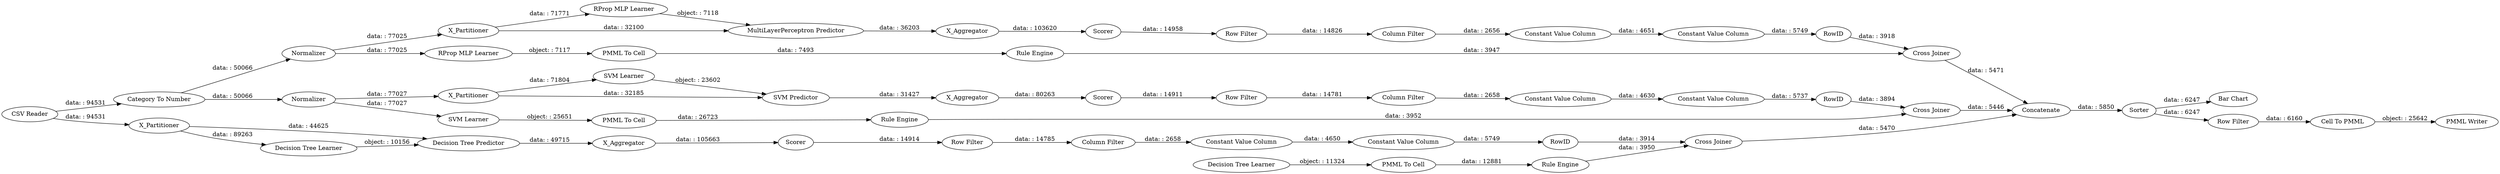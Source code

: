 digraph {
	"8062325050336720714_38" [label="Cross Joiner"]
	"-2303411255596818436_60" [label=Concatenate]
	"-6170108162288620550_293" [label=RowID]
	"4320174761601047847_293" [label=RowID]
	"-2303411255596818436_52" [label=Sorter]
	"-4769631843565832019_35" [label="RProp MLP Learner"]
	"6384121629537470892_292" [label="Constant Value Column"]
	"2346147309538894625_31" [label="SVM Learner"]
	"6384121629537470892_294" [label="Column Filter"]
	"-2303411255596818436_59" [label="Bar Chart"]
	"-6170108162288620550_292" [label="Constant Value Column"]
	"-2228529333019154797_32" [label="Decision Tree Predictor"]
	"-1816702543459078417_28" [label="PMML To Cell"]
	"-2303411255596818436_54" [label="Cell To PMML"]
	"-1816702543459078417_33" [label="Decision Tree Learner"]
	"-6170108162288620550_294" [label="Column Filter"]
	"6384121629537470892_293" [label=RowID]
	"8062325050336720714_32" [label="MultiLayerPerceptron Predictor"]
	"237336186861798319_34" [label="PMML To Cell"]
	"-6170108162288620550_290" [label="Constant Value Column"]
	"2346147309538894625_32" [label="SVM Predictor"]
	"2346147309538894625_40" [label=Normalizer]
	"-6170108162288620550_9" [label="Row Filter"]
	"2346147309538894625_2" [label=X_Partitioner]
	"4320174761601047847_292" [label="Constant Value Column"]
	"-4769631843565832019_22" [label="PMML To Cell"]
	"237336186861798319_35" [label="Rule Engine"]
	"4320174761601047847_294" [label="Column Filter"]
	"4320174761601047847_290" [label="Constant Value Column"]
	"8062325050336720714_31" [label="RProp MLP Learner"]
	"237336186861798319_33" [label="SVM Learner"]
	"8062325050336720714_39" [label=Normalizer]
	"8062325050336720714_2" [label=X_Partitioner]
	"-4769631843565832019_34" [label="Rule Engine"]
	"-1816702543459078417_34" [label="Rule Engine"]
	"-2303411255596818436_62" [label="CSV Reader"]
	"2346147309538894625_41" [label=Scorer]
	"8062325050336720714_40" [label=Scorer]
	"-2228529333019154797_2" [label=X_Partitioner]
	"2346147309538894625_39" [label="Cross Joiner"]
	"-2303411255596818436_53" [label="Row Filter"]
	"-2303411255596818436_58" [label="Category To Number"]
	"6384121629537470892_290" [label="Constant Value Column"]
	"4320174761601047847_9" [label="Row Filter"]
	"-2228529333019154797_31" [label="Decision Tree Learner"]
	"2346147309538894625_7" [label=X_Aggregator]
	"-2303411255596818436_61" [label="PMML Writer"]
	"6384121629537470892_9" [label="Row Filter"]
	"-2228529333019154797_38" [label="Cross Joiner"]
	"-2228529333019154797_39" [label=Scorer]
	"-2228529333019154797_7" [label=X_Aggregator]
	"8062325050336720714_7" [label=X_Aggregator]
	"-2303411255596818436_58" -> "2346147309538894625_40" [label="data: : 50066"]
	"-6170108162288620550_9" -> "-6170108162288620550_294" [label="data: : 14826"]
	"-2228529333019154797_39" -> "6384121629537470892_9" [label="data: : 14914"]
	"-1816702543459078417_34" -> "-2228529333019154797_38" [label="data: : 3950"]
	"-6170108162288620550_294" -> "-6170108162288620550_290" [label="data: : 2656"]
	"2346147309538894625_31" -> "2346147309538894625_32" [label="object: : 23602"]
	"2346147309538894625_32" -> "2346147309538894625_7" [label="data: : 31427"]
	"-4769631843565832019_34" -> "8062325050336720714_38" [label="data: : 3947"]
	"6384121629537470892_9" -> "6384121629537470892_294" [label="data: : 14785"]
	"4320174761601047847_9" -> "4320174761601047847_294" [label="data: : 14781"]
	"237336186861798319_35" -> "2346147309538894625_39" [label="data: : 3952"]
	"-2303411255596818436_60" -> "-2303411255596818436_52" [label="data: : 5850"]
	"8062325050336720714_31" -> "8062325050336720714_32" [label="object: : 7118"]
	"2346147309538894625_40" -> "237336186861798319_33" [label="data: : 77027"]
	"-2228529333019154797_31" -> "-2228529333019154797_32" [label="object: : 10156"]
	"6384121629537470892_294" -> "6384121629537470892_290" [label="data: : 2658"]
	"4320174761601047847_290" -> "4320174761601047847_292" [label="data: : 4630"]
	"-2303411255596818436_54" -> "-2303411255596818436_61" [label="object: : 25642"]
	"-2228529333019154797_2" -> "-2228529333019154797_32" [label="data: : 44625"]
	"-2303411255596818436_53" -> "-2303411255596818436_54" [label="data: : 6160"]
	"-2228529333019154797_7" -> "-2228529333019154797_39" [label="data: : 105663"]
	"-6170108162288620550_292" -> "-6170108162288620550_293" [label="data: : 5749"]
	"4320174761601047847_294" -> "4320174761601047847_290" [label="data: : 2658"]
	"237336186861798319_34" -> "237336186861798319_35" [label="data: : 26723"]
	"-2303411255596818436_62" -> "-2228529333019154797_2" [label="data: : 94531"]
	"-1816702543459078417_33" -> "-1816702543459078417_28" [label="object: : 11324"]
	"8062325050336720714_39" -> "8062325050336720714_2" [label="data: : 77025"]
	"2346147309538894625_2" -> "2346147309538894625_31" [label="data: : 71804"]
	"-4769631843565832019_35" -> "-4769631843565832019_22" [label="object: : 7117"]
	"-2228529333019154797_38" -> "-2303411255596818436_60" [label="data: : 5470"]
	"-2303411255596818436_62" -> "-2303411255596818436_58" [label="data: : 94531"]
	"6384121629537470892_292" -> "6384121629537470892_293" [label="data: : 5749"]
	"4320174761601047847_293" -> "2346147309538894625_39" [label="data: : 3894"]
	"-6170108162288620550_293" -> "8062325050336720714_38" [label="data: : 3918"]
	"-2303411255596818436_52" -> "-2303411255596818436_59" [label="data: : 6247"]
	"-2228529333019154797_2" -> "-2228529333019154797_31" [label="data: : 89263"]
	"-2303411255596818436_58" -> "8062325050336720714_39" [label="data: : 50066"]
	"8062325050336720714_2" -> "8062325050336720714_32" [label="data: : 32100"]
	"6384121629537470892_290" -> "6384121629537470892_292" [label="data: : 4650"]
	"8062325050336720714_40" -> "-6170108162288620550_9" [label="data: : 14958"]
	"-2228529333019154797_32" -> "-2228529333019154797_7" [label="data: : 49715"]
	"-4769631843565832019_22" -> "-4769631843565832019_34" [label="data: : 7493"]
	"4320174761601047847_292" -> "4320174761601047847_293" [label="data: : 5737"]
	"237336186861798319_33" -> "237336186861798319_34" [label="object: : 25651"]
	"2346147309538894625_7" -> "2346147309538894625_41" [label="data: : 80263"]
	"2346147309538894625_40" -> "2346147309538894625_2" [label="data: : 77027"]
	"-1816702543459078417_28" -> "-1816702543459078417_34" [label="data: : 12881"]
	"8062325050336720714_39" -> "-4769631843565832019_35" [label="data: : 77025"]
	"-6170108162288620550_290" -> "-6170108162288620550_292" [label="data: : 4651"]
	"2346147309538894625_41" -> "4320174761601047847_9" [label="data: : 14911"]
	"8062325050336720714_32" -> "8062325050336720714_7" [label="data: : 36203"]
	"8062325050336720714_2" -> "8062325050336720714_31" [label="data: : 71771"]
	"6384121629537470892_293" -> "-2228529333019154797_38" [label="data: : 3914"]
	"8062325050336720714_7" -> "8062325050336720714_40" [label="data: : 103620"]
	"-2303411255596818436_52" -> "-2303411255596818436_53" [label="data: : 6247"]
	"2346147309538894625_2" -> "2346147309538894625_32" [label="data: : 32185"]
	"8062325050336720714_38" -> "-2303411255596818436_60" [label="data: : 5471"]
	"2346147309538894625_39" -> "-2303411255596818436_60" [label="data: : 5446"]
	rankdir=LR
}
